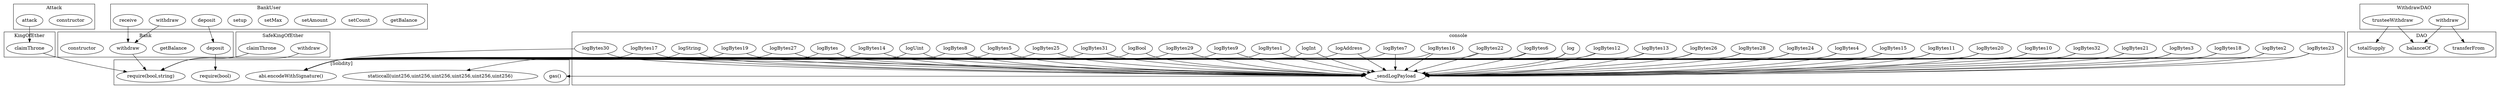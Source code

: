 strict digraph {
subgraph cluster_69_Attack {
label = "Attack"
"69_constructor" [label="constructor"]
"69_attack" [label="attack"]
}subgraph cluster_42_KingOfEther {
label = "KingOfEther"
"42_claimThrone" [label="claimThrone"]
}subgraph cluster_107_Bank {
label = "Bank"
"107_deposit" [label="deposit"]
"107_getBalance" [label="getBalance"]
"107_withdraw" [label="withdraw"]
"107_constructor" [label="constructor"]
}subgraph cluster_82_WithdrawDAO {
label = "WithdrawDAO"
"82_withdraw" [label="withdraw"]
"82_trusteeWithdraw" [label="trusteeWithdraw"]
}subgraph cluster_8211_console {
label = "console"
"8211_logBytes11" [label="logBytes11"]
"8211_logBytes15" [label="logBytes15"]
"8211_logBytes4" [label="logBytes4"]
"8211_logBytes24" [label="logBytes24"]
"8211_logBytes28" [label="logBytes28"]
"8211_logBytes26" [label="logBytes26"]
"8211_logBytes13" [label="logBytes13"]
"8211_logBytes12" [label="logBytes12"]
"8211_log" [label="log"]
"8211_logBytes6" [label="logBytes6"]
"8211_logBytes22" [label="logBytes22"]
"8211_logBytes16" [label="logBytes16"]
"8211_logBytes7" [label="logBytes7"]
"8211_logAddress" [label="logAddress"]
"8211_logInt" [label="logInt"]
"8211_logBytes1" [label="logBytes1"]
"8211_logBytes9" [label="logBytes9"]
"8211_logBytes29" [label="logBytes29"]
"8211_logBool" [label="logBool"]
"8211_logBytes31" [label="logBytes31"]
"8211_logBytes25" [label="logBytes25"]
"8211_logBytes5" [label="logBytes5"]
"8211__sendLogPayload" [label="_sendLogPayload"]
"8211_logBytes8" [label="logBytes8"]
"8211_logUint" [label="logUint"]
"8211_logBytes14" [label="logBytes14"]
"8211_logBytes" [label="logBytes"]
"8211_logBytes27" [label="logBytes27"]
"8211_logBytes19" [label="logBytes19"]
"8211_logString" [label="logString"]
"8211_logBytes17" [label="logBytes17"]
"8211_logBytes30" [label="logBytes30"]
"8211_logBytes23" [label="logBytes23"]
"8211_logBytes2" [label="logBytes2"]
"8211_logBytes18" [label="logBytes18"]
"8211_logBytes3" [label="logBytes3"]
"8211_logBytes21" [label="logBytes21"]
"8211_logBytes32" [label="logBytes32"]
"8211_logBytes10" [label="logBytes10"]
"8211_logBytes20" [label="logBytes20"]
"8211_logBytes2" -> "8211__sendLogPayload"
"8211_logBytes8" -> "8211__sendLogPayload"
"8211_logBytes18" -> "8211__sendLogPayload"
"8211_logBytes5" -> "8211__sendLogPayload"
"8211_logBytes3" -> "8211__sendLogPayload"
"8211_logBytes1" -> "8211__sendLogPayload"
"8211_logBytes15" -> "8211__sendLogPayload"
"8211_logBytes31" -> "8211__sendLogPayload"
"8211_logBytes23" -> "8211__sendLogPayload"
"8211_logBytes16" -> "8211__sendLogPayload"
"8211_logBytes21" -> "8211__sendLogPayload"
"8211_logBytes" -> "8211__sendLogPayload"
"8211_logBytes12" -> "8211__sendLogPayload"
"8211_logBytes32" -> "8211__sendLogPayload"
"8211_logBytes11" -> "8211__sendLogPayload"
"8211_logBytes26" -> "8211__sendLogPayload"
"8211_logAddress" -> "8211__sendLogPayload"
"8211_logBytes27" -> "8211__sendLogPayload"
"8211_logBytes22" -> "8211__sendLogPayload"
"8211_logInt" -> "8211__sendLogPayload"
"8211_logBytes17" -> "8211__sendLogPayload"
"8211_log" -> "8211__sendLogPayload"
"8211_logBytes19" -> "8211__sendLogPayload"
"8211_logBytes25" -> "8211__sendLogPayload"
"8211_logBytes28" -> "8211__sendLogPayload"
"8211_logBool" -> "8211__sendLogPayload"
"8211_logBytes10" -> "8211__sendLogPayload"
"8211_logString" -> "8211__sendLogPayload"
"8211_logBytes9" -> "8211__sendLogPayload"
"8211_logBytes7" -> "8211__sendLogPayload"
"8211_logUint" -> "8211__sendLogPayload"
"8211_logBytes30" -> "8211__sendLogPayload"
"8211_logBytes4" -> "8211__sendLogPayload"
"8211_logBytes20" -> "8211__sendLogPayload"
"8211_logBytes14" -> "8211__sendLogPayload"
"8211_logBytes6" -> "8211__sendLogPayload"
"8211_logBytes29" -> "8211__sendLogPayload"
"8211_logBytes24" -> "8211__sendLogPayload"
"8211_logBytes13" -> "8211__sendLogPayload"
}subgraph cluster_147_SafeKingOfEther {
label = "SafeKingOfEther"
"147_withdraw" [label="withdraw"]
"147_claimThrone" [label="claimThrone"]
}subgraph cluster_22_DAO {
label = "DAO"
"22_totalSupply" [label="totalSupply"]
"22_balanceOf" [label="balanceOf"]
"22_transferFrom" [label="transferFrom"]
}subgraph cluster_223_BankUser {
label = "BankUser"
"223_getBalance" [label="getBalance"]
"223_setCount" [label="setCount"]
"223_setAmount" [label="setAmount"]
"223_setMax" [label="setMax"]
"223_setup" [label="setup"]
"223_receive" [label="receive"]
"223_withdraw" [label="withdraw"]
"223_deposit" [label="deposit"]
}subgraph cluster_solidity {
label = "[Solidity]"
"require(bool)" 
"abi.encodeWithSignature()" 
"staticcall(uint256,uint256,uint256,uint256,uint256,uint256)" 
"require(bool,string)" 
"gas()" 
"8211_logBytes16" -> "abi.encodeWithSignature()"
"8211_logBytes24" -> "abi.encodeWithSignature()"
"8211_logBytes14" -> "abi.encodeWithSignature()"
"8211_logBytes15" -> "abi.encodeWithSignature()"
"8211_logInt" -> "abi.encodeWithSignature()"
"8211_logBytes4" -> "abi.encodeWithSignature()"
"8211_logBytes31" -> "abi.encodeWithSignature()"
"8211_logBytes11" -> "abi.encodeWithSignature()"
"8211_logBytes21" -> "abi.encodeWithSignature()"
"8211_logBytes" -> "abi.encodeWithSignature()"
"8211_logBytes29" -> "abi.encodeWithSignature()"
"8211_logBytes9" -> "abi.encodeWithSignature()"
"8211_logBytes27" -> "abi.encodeWithSignature()"
"8211_logBytes13" -> "abi.encodeWithSignature()"
"8211_logAddress" -> "abi.encodeWithSignature()"
"8211_logBytes7" -> "abi.encodeWithSignature()"
"8211_logBytes8" -> "abi.encodeWithSignature()"
"8211_logBytes20" -> "abi.encodeWithSignature()"
"8211_log" -> "abi.encodeWithSignature()"
"8211_logString" -> "abi.encodeWithSignature()"
"8211_logBytes12" -> "abi.encodeWithSignature()"
"8211_logBytes26" -> "abi.encodeWithSignature()"
"8211_logUint" -> "abi.encodeWithSignature()"
"147_claimThrone" -> "require(bool,string)"
"8211_logBytes28" -> "abi.encodeWithSignature()"
"107_withdraw" -> "require(bool,string)"
"8211_logBytes25" -> "abi.encodeWithSignature()"
"8211_logBytes32" -> "abi.encodeWithSignature()"
"8211_logBool" -> "abi.encodeWithSignature()"
"8211_logBytes6" -> "abi.encodeWithSignature()"
"42_claimThrone" -> "require(bool,string)"
"8211_logBytes1" -> "abi.encodeWithSignature()"
"8211_logBytes23" -> "abi.encodeWithSignature()"
"8211_logBytes17" -> "abi.encodeWithSignature()"
"8211_logBytes10" -> "abi.encodeWithSignature()"
"8211_logBytes2" -> "abi.encodeWithSignature()"
"8211_logBytes5" -> "abi.encodeWithSignature()"
"8211__sendLogPayload" -> "gas()"
"8211__sendLogPayload" -> "staticcall(uint256,uint256,uint256,uint256,uint256,uint256)"
"107_deposit" -> "require(bool)"
"8211_logBytes22" -> "abi.encodeWithSignature()"
"8211_logBytes30" -> "abi.encodeWithSignature()"
"8211_logBytes19" -> "abi.encodeWithSignature()"
"8211_logBytes3" -> "abi.encodeWithSignature()"
"147_withdraw" -> "require(bool,string)"
"8211_logBytes18" -> "abi.encodeWithSignature()"
}"223_receive" -> "107_withdraw"
"82_trusteeWithdraw" -> "22_totalSupply"
"223_withdraw" -> "107_withdraw"
"82_withdraw" -> "22_balanceOf"
"82_trusteeWithdraw" -> "22_balanceOf"
"82_withdraw" -> "22_transferFrom"
"223_deposit" -> "107_deposit"
"69_attack" -> "42_claimThrone"
}